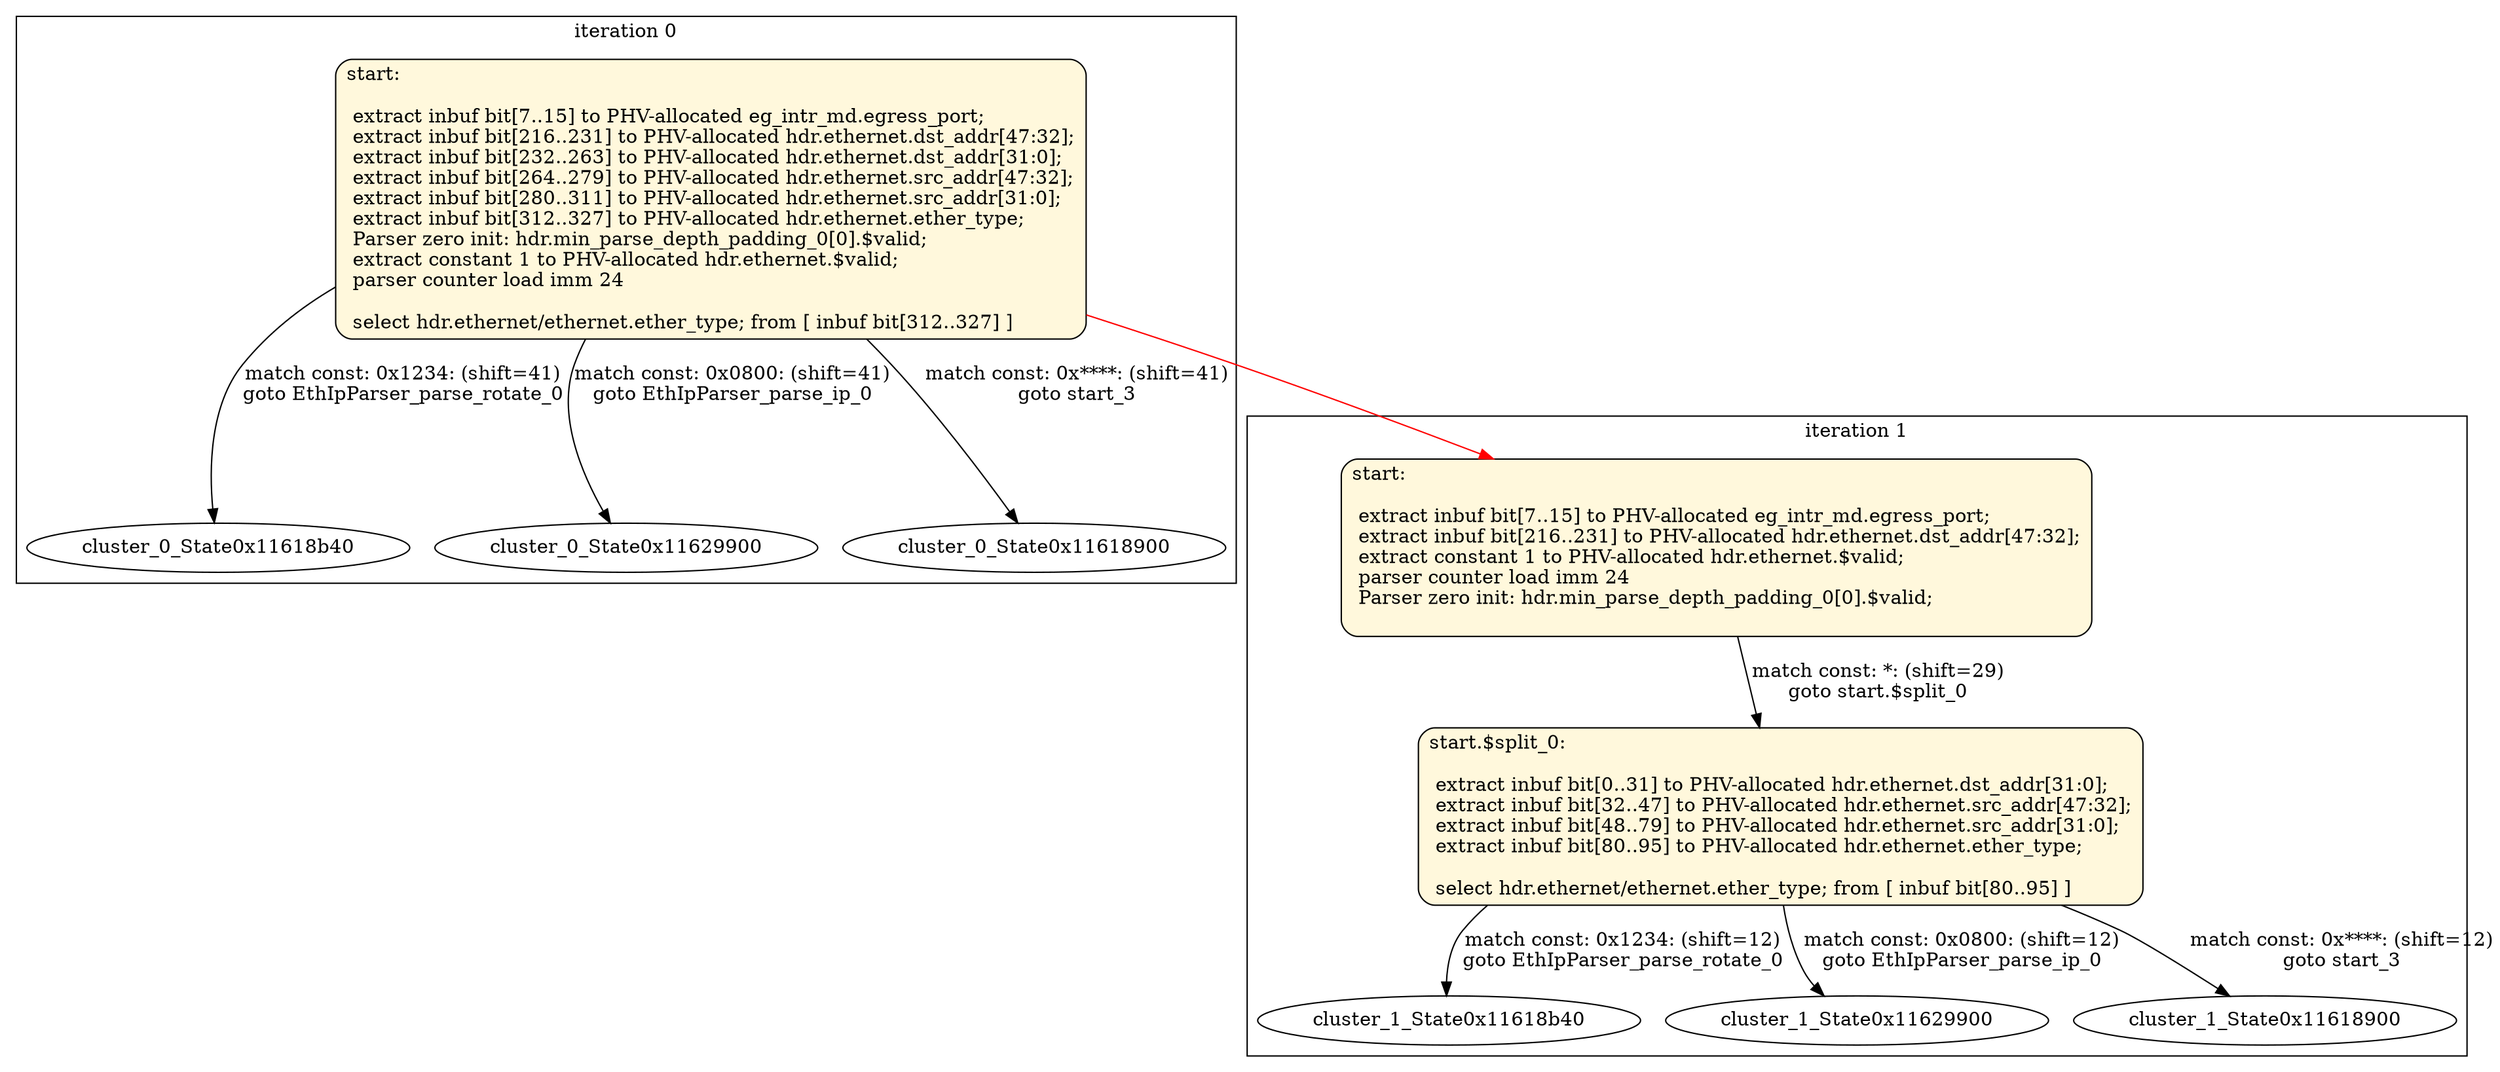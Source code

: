 digraph states { 
subgraph cluster_0 {
label="iteration 0"size="8,5"
cluster_0_State0x11618d80 [shape=record, style="filled,rounded", fillcolor=cornsilk, label="{start:\l\l    extract inbuf bit[7\.\.15] to PHV-allocated eg_intr_md\.egress_port;\l    extract inbuf bit[216\.\.231] to PHV-allocated hdr\.ethernet\.dst_addr[47:32];\l    extract inbuf bit[232\.\.263] to PHV-allocated hdr\.ethernet\.dst_addr[31:0];\l    extract inbuf bit[264\.\.279] to PHV-allocated hdr\.ethernet\.src_addr[47:32];\l    extract inbuf bit[280\.\.311] to PHV-allocated hdr\.ethernet\.src_addr[31:0];\l    extract inbuf bit[312\.\.327] to PHV-allocated hdr\.ethernet\.ether_type;\l    Parser zero init: hdr\.min_parse_depth_padding_0[0]\.\$valid;\l    extract constant 1 to PHV-allocated hdr\.ethernet\.\$valid;\l    parser counter load imm 24\l\l    select hdr\.ethernet/ethernet\.ether_type; from [ inbuf bit[312\.\.327] ]\l}"];
cluster_0_State0x11618d80 -> cluster_0_State0x11618b40 [ label="match const: 0x1234: (shift=41)
goto EthIpParser_parse_rotate_0" ]
cluster_0_State0x11618d80 -> cluster_0_State0x11629900 [ label="match const: 0x0800: (shift=41)
goto EthIpParser_parse_ip_0" ]
cluster_0_State0x11618d80 -> cluster_0_State0x11618900 [ label="match const: 0x****: (shift=41)
goto start_3" ]
}
subgraph cluster_1 {
label="iteration 1"size="8,5"
cluster_1_State0x11618d80 [shape=record, style="filled,rounded", fillcolor=cornsilk, label="{start:\l\l    extract inbuf bit[7\.\.15] to PHV-allocated eg_intr_md\.egress_port;\l    extract inbuf bit[216\.\.231] to PHV-allocated hdr\.ethernet\.dst_addr[47:32];\l    extract constant 1 to PHV-allocated hdr\.ethernet\.\$valid;\l    parser counter load imm 24\l    Parser zero init: hdr\.min_parse_depth_padding_0[0]\.\$valid;\l\l}"];
cluster_1_State0x116296c0 [shape=record, style="filled,rounded", fillcolor=cornsilk, label="{start\.\$split_0:\l\l    extract inbuf bit[0\.\.31] to PHV-allocated hdr\.ethernet\.dst_addr[31:0];\l    extract inbuf bit[32\.\.47] to PHV-allocated hdr\.ethernet\.src_addr[47:32];\l    extract inbuf bit[48\.\.79] to PHV-allocated hdr\.ethernet\.src_addr[31:0];\l    extract inbuf bit[80\.\.95] to PHV-allocated hdr\.ethernet\.ether_type;\l\l    select hdr\.ethernet/ethernet\.ether_type; from [ inbuf bit[80\.\.95] ]\l}"];
cluster_1_State0x11618d80 -> cluster_1_State0x116296c0 [ label="match const: *: (shift=29)
goto start\.\$split_0" ]
cluster_1_State0x116296c0 -> cluster_1_State0x11618b40 [ label="match const: 0x1234: (shift=12)
goto EthIpParser_parse_rotate_0" ]
cluster_1_State0x116296c0 -> cluster_1_State0x11629900 [ label="match const: 0x0800: (shift=12)
goto EthIpParser_parse_ip_0" ]
cluster_1_State0x116296c0 -> cluster_1_State0x11618900 [ label="match const: 0x****: (shift=12)
goto start_3" ]
}
cluster_0_State0x11618d80 -> cluster_1_State0x11618d80 [ color="red" ]
}
